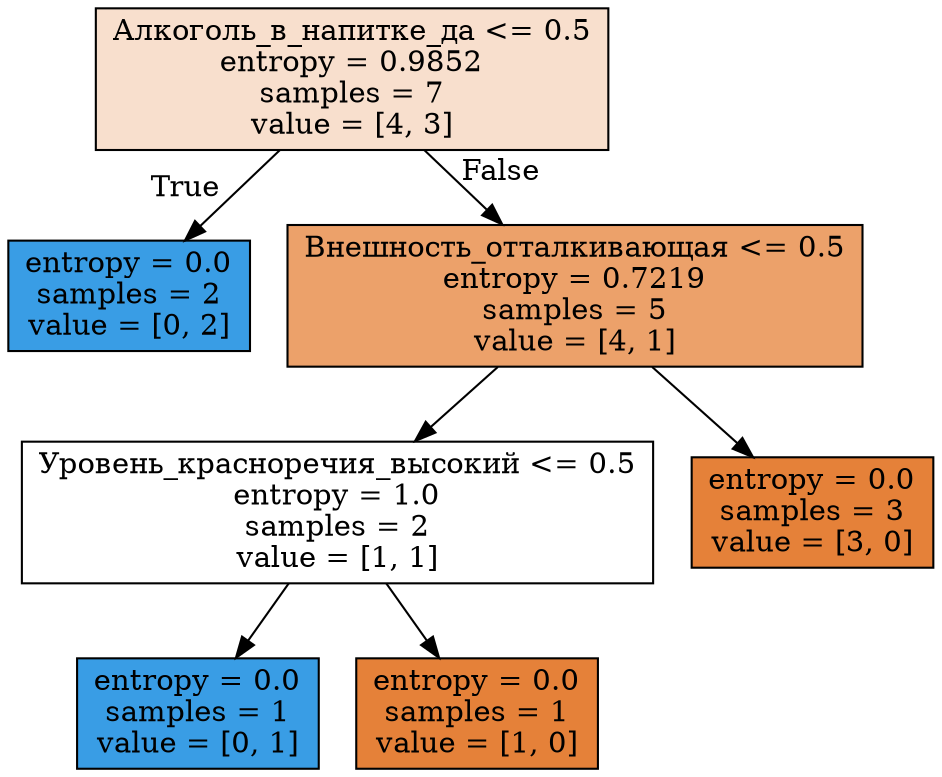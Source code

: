 digraph Tree {
node [shape=box, style="filled", color="black"] ;
0 [label="Алкоголь_в_напитке_да <= 0.5\nentropy = 0.9852\nsamples = 7\nvalue = [4, 3]", fillcolor="#e5813940"] ;
1 [label="entropy = 0.0\nsamples = 2\nvalue = [0, 2]", fillcolor="#399de5ff"] ;
0 -> 1 [labeldistance=2.5, labelangle=45, headlabel="True"] ;
2 [label="Внешность_отталкивающая <= 0.5\nentropy = 0.7219\nsamples = 5\nvalue = [4, 1]", fillcolor="#e58139bf"] ;
0 -> 2 [labeldistance=2.5, labelangle=-45, headlabel="False"] ;
3 [label="Уровень_красноречия_высокий <= 0.5\nentropy = 1.0\nsamples = 2\nvalue = [1, 1]", fillcolor="#e5813900"] ;
2 -> 3 ;
4 [label="entropy = 0.0\nsamples = 1\nvalue = [0, 1]", fillcolor="#399de5ff"] ;
3 -> 4 ;
5 [label="entropy = 0.0\nsamples = 1\nvalue = [1, 0]", fillcolor="#e58139ff"] ;
3 -> 5 ;
6 [label="entropy = 0.0\nsamples = 3\nvalue = [3, 0]", fillcolor="#e58139ff"] ;
2 -> 6 ;
}